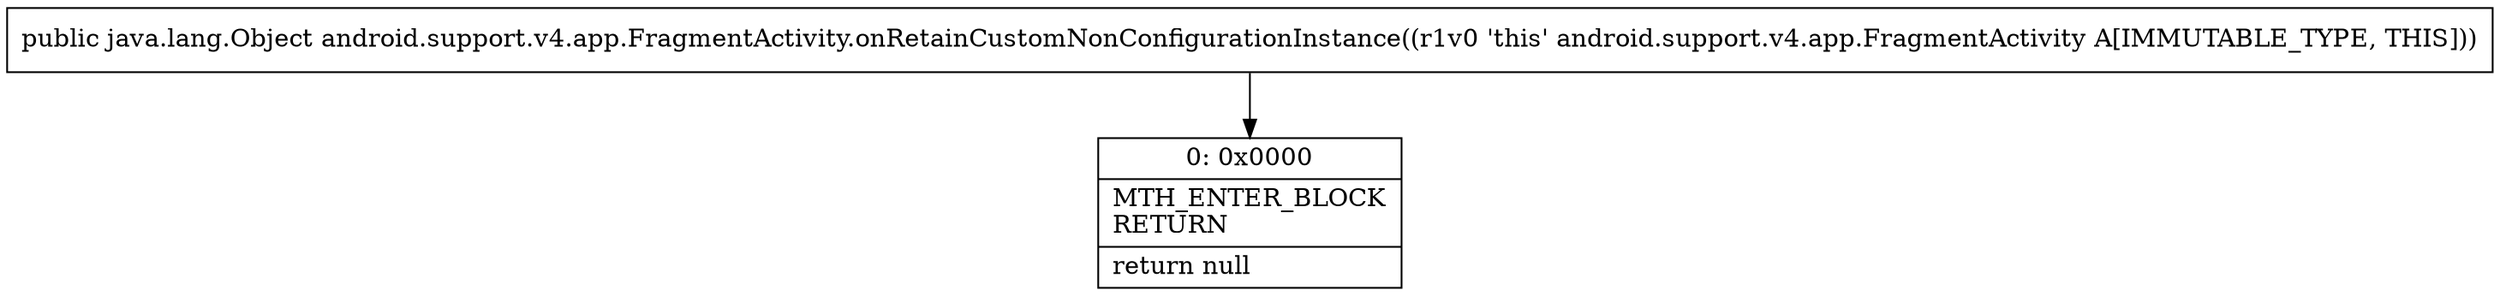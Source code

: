 digraph "CFG forandroid.support.v4.app.FragmentActivity.onRetainCustomNonConfigurationInstance()Ljava\/lang\/Object;" {
Node_0 [shape=record,label="{0\:\ 0x0000|MTH_ENTER_BLOCK\lRETURN\l|return null\l}"];
MethodNode[shape=record,label="{public java.lang.Object android.support.v4.app.FragmentActivity.onRetainCustomNonConfigurationInstance((r1v0 'this' android.support.v4.app.FragmentActivity A[IMMUTABLE_TYPE, THIS])) }"];
MethodNode -> Node_0;
}

